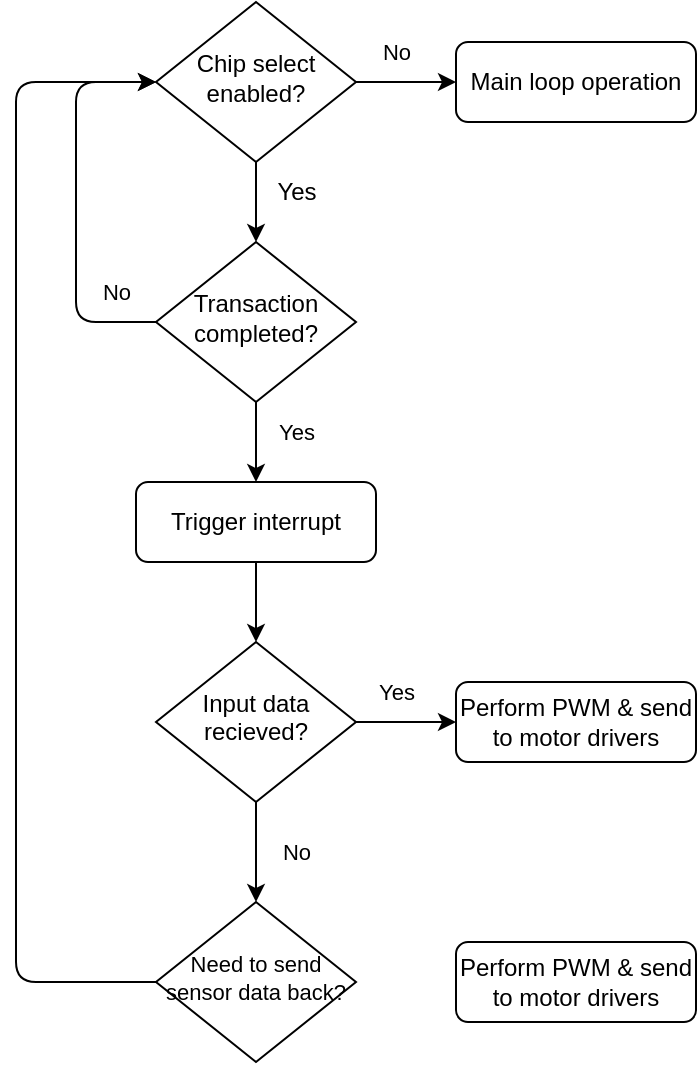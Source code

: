 <mxfile>
    <diagram id="i6ceyqZFLfHUpCxjlUfw" name="Page-1">
        <mxGraphModel dx="570" dy="832" grid="1" gridSize="10" guides="1" tooltips="1" connect="1" arrows="1" fold="1" page="1" pageScale="1" pageWidth="850" pageHeight="1100" math="0" shadow="0">
            <root>
                <mxCell id="0"/>
                <mxCell id="1" parent="0"/>
                <mxCell id="22" style="edgeStyle=none;html=1;exitX=0.5;exitY=1;exitDx=0;exitDy=0;entryX=0.5;entryY=0;entryDx=0;entryDy=0;fontSize=11;" edge="1" parent="1" source="9" target="21">
                    <mxGeometry relative="1" as="geometry"/>
                </mxCell>
                <mxCell id="27" style="edgeStyle=none;html=1;exitX=1;exitY=0.5;exitDx=0;exitDy=0;fontSize=11;" edge="1" parent="1" source="9" target="10">
                    <mxGeometry relative="1" as="geometry"/>
                </mxCell>
                <mxCell id="9" value="&lt;font style=&quot;font-size: 12px;&quot;&gt;Chip select enabled?&lt;/font&gt;" style="rhombus;whiteSpace=wrap;html=1;shadow=0;fontFamily=Helvetica;fontSize=12;align=center;strokeWidth=1;spacing=6;spacingTop=-4;" vertex="1" parent="1">
                    <mxGeometry x="110" y="160" width="100" height="80" as="geometry"/>
                </mxCell>
                <mxCell id="10" value="Main loop operation" style="rounded=1;whiteSpace=wrap;html=1;fontSize=12;glass=0;strokeWidth=1;shadow=0;" vertex="1" parent="1">
                    <mxGeometry x="260" y="180" width="120" height="40" as="geometry"/>
                </mxCell>
                <mxCell id="19" style="edgeStyle=none;html=1;exitX=1;exitY=0.5;exitDx=0;exitDy=0;entryX=0;entryY=0.5;entryDx=0;entryDy=0;fontSize=11;" edge="1" parent="1" source="13" target="15">
                    <mxGeometry relative="1" as="geometry"/>
                </mxCell>
                <mxCell id="34" style="edgeStyle=none;html=1;exitX=0.5;exitY=1;exitDx=0;exitDy=0;entryX=0.5;entryY=0;entryDx=0;entryDy=0;fontSize=12;" edge="1" parent="1" source="13">
                    <mxGeometry relative="1" as="geometry">
                        <mxPoint x="160" y="610" as="targetPoint"/>
                    </mxGeometry>
                </mxCell>
                <mxCell id="13" value="&lt;p style=&quot;line-height: 110%;&quot;&gt;Input data recieved?&lt;/p&gt;" style="rhombus;whiteSpace=wrap;html=1;shadow=0;fontFamily=Helvetica;fontSize=12;align=center;strokeWidth=1;spacing=6;spacingTop=-4;" vertex="1" parent="1">
                    <mxGeometry x="110" y="480" width="100" height="80" as="geometry"/>
                </mxCell>
                <mxCell id="15" value="Perform PWM &amp;amp; send to motor drivers" style="rounded=1;whiteSpace=wrap;html=1;fontSize=12;glass=0;strokeWidth=1;shadow=0;" vertex="1" parent="1">
                    <mxGeometry x="260" y="500" width="120" height="40" as="geometry"/>
                </mxCell>
                <mxCell id="17" value="Yes" style="text;html=1;align=center;verticalAlign=middle;resizable=0;points=[];autosize=1;strokeColor=none;fillColor=none;" vertex="1" parent="1">
                    <mxGeometry x="160" y="240" width="40" height="30" as="geometry"/>
                </mxCell>
                <mxCell id="20" value="Yes" style="text;html=1;align=center;verticalAlign=middle;resizable=0;points=[];autosize=1;strokeColor=none;fillColor=none;fontSize=11;" vertex="1" parent="1">
                    <mxGeometry x="210" y="490" width="40" height="30" as="geometry"/>
                </mxCell>
                <mxCell id="29" style="edgeStyle=none;html=1;exitX=0;exitY=0.5;exitDx=0;exitDy=0;entryX=0;entryY=0.5;entryDx=0;entryDy=0;fontSize=11;" edge="1" parent="1" source="21" target="9">
                    <mxGeometry relative="1" as="geometry">
                        <Array as="points">
                            <mxPoint x="70" y="320"/>
                            <mxPoint x="70" y="260"/>
                            <mxPoint x="70" y="200"/>
                        </Array>
                    </mxGeometry>
                </mxCell>
                <mxCell id="32" style="edgeStyle=none;html=1;exitX=0.5;exitY=1;exitDx=0;exitDy=0;fontSize=11;" edge="1" parent="1" source="21" target="31">
                    <mxGeometry relative="1" as="geometry"/>
                </mxCell>
                <mxCell id="21" value="&lt;font style=&quot;font-size: 12px;&quot;&gt;Transaction completed?&lt;/font&gt;" style="rhombus;whiteSpace=wrap;html=1;shadow=0;fontFamily=Helvetica;fontSize=12;align=center;strokeWidth=1;spacing=6;spacingTop=-4;" vertex="1" parent="1">
                    <mxGeometry x="110" y="280" width="100" height="80" as="geometry"/>
                </mxCell>
                <mxCell id="25" value="Yes" style="text;html=1;align=center;verticalAlign=middle;resizable=0;points=[];autosize=1;strokeColor=none;fillColor=none;fontSize=11;" vertex="1" parent="1">
                    <mxGeometry x="160" y="360" width="40" height="30" as="geometry"/>
                </mxCell>
                <mxCell id="26" value="No" style="text;html=1;align=center;verticalAlign=middle;resizable=0;points=[];autosize=1;strokeColor=none;fillColor=none;fontSize=11;" vertex="1" parent="1">
                    <mxGeometry x="70" y="290" width="40" height="30" as="geometry"/>
                </mxCell>
                <mxCell id="28" value="No" style="text;html=1;align=center;verticalAlign=middle;resizable=0;points=[];autosize=1;strokeColor=none;fillColor=none;fontSize=11;" vertex="1" parent="1">
                    <mxGeometry x="210" y="170" width="40" height="30" as="geometry"/>
                </mxCell>
                <mxCell id="33" style="edgeStyle=none;html=1;exitX=0.5;exitY=1;exitDx=0;exitDy=0;entryX=0.5;entryY=0;entryDx=0;entryDy=0;fontSize=11;" edge="1" parent="1" source="31" target="13">
                    <mxGeometry relative="1" as="geometry"/>
                </mxCell>
                <mxCell id="31" value="Trigger interrupt" style="rounded=1;whiteSpace=wrap;html=1;fontSize=12;glass=0;strokeWidth=1;shadow=0;" vertex="1" parent="1">
                    <mxGeometry x="100" y="400" width="120" height="40" as="geometry"/>
                </mxCell>
                <mxCell id="35" value="No" style="text;html=1;align=center;verticalAlign=middle;resizable=0;points=[];autosize=1;strokeColor=none;fillColor=none;fontSize=11;" vertex="1" parent="1">
                    <mxGeometry x="160" y="570" width="40" height="30" as="geometry"/>
                </mxCell>
                <mxCell id="38" style="edgeStyle=none;html=1;exitX=0;exitY=0.5;exitDx=0;exitDy=0;fontSize=11;" edge="1" parent="1" source="36">
                    <mxGeometry relative="1" as="geometry">
                        <mxPoint x="110" y="200" as="targetPoint"/>
                        <Array as="points">
                            <mxPoint x="40" y="650"/>
                            <mxPoint x="40" y="200"/>
                        </Array>
                    </mxGeometry>
                </mxCell>
                <mxCell id="36" value="&lt;p style=&quot;line-height: 110%;&quot;&gt;&lt;span style=&quot;background-color: initial;&quot;&gt;&lt;font style=&quot;font-size: 11px;&quot;&gt;Need to&amp;nbsp;&lt;/font&gt;&lt;/span&gt;&lt;span style=&quot;background-color: initial;&quot;&gt;&lt;font style=&quot;font-size: 11px;&quot;&gt;send sensor&amp;nbsp;&lt;/font&gt;&lt;/span&gt;&lt;span style=&quot;background-color: initial;&quot;&gt;&lt;font style=&quot;font-size: 11px;&quot;&gt;data&lt;/font&gt;&lt;/span&gt;&lt;span style=&quot;background-color: initial;&quot;&gt;&lt;font style=&quot;font-size: 11px;&quot;&gt;&amp;nbsp;&lt;/font&gt;&lt;/span&gt;&lt;span style=&quot;background-color: initial; font-size: 11px;&quot;&gt;back?&lt;/span&gt;&lt;/p&gt;" style="rhombus;whiteSpace=wrap;html=1;shadow=0;fontFamily=Helvetica;fontSize=12;align=center;strokeWidth=1;spacing=6;spacingTop=-4;" vertex="1" parent="1">
                    <mxGeometry x="110" y="610" width="100" height="80" as="geometry"/>
                </mxCell>
                <mxCell id="37" value="Perform PWM &amp;amp; send to motor drivers" style="rounded=1;whiteSpace=wrap;html=1;fontSize=12;glass=0;strokeWidth=1;shadow=0;" vertex="1" parent="1">
                    <mxGeometry x="260" y="630" width="120" height="40" as="geometry"/>
                </mxCell>
            </root>
        </mxGraphModel>
    </diagram>
</mxfile>